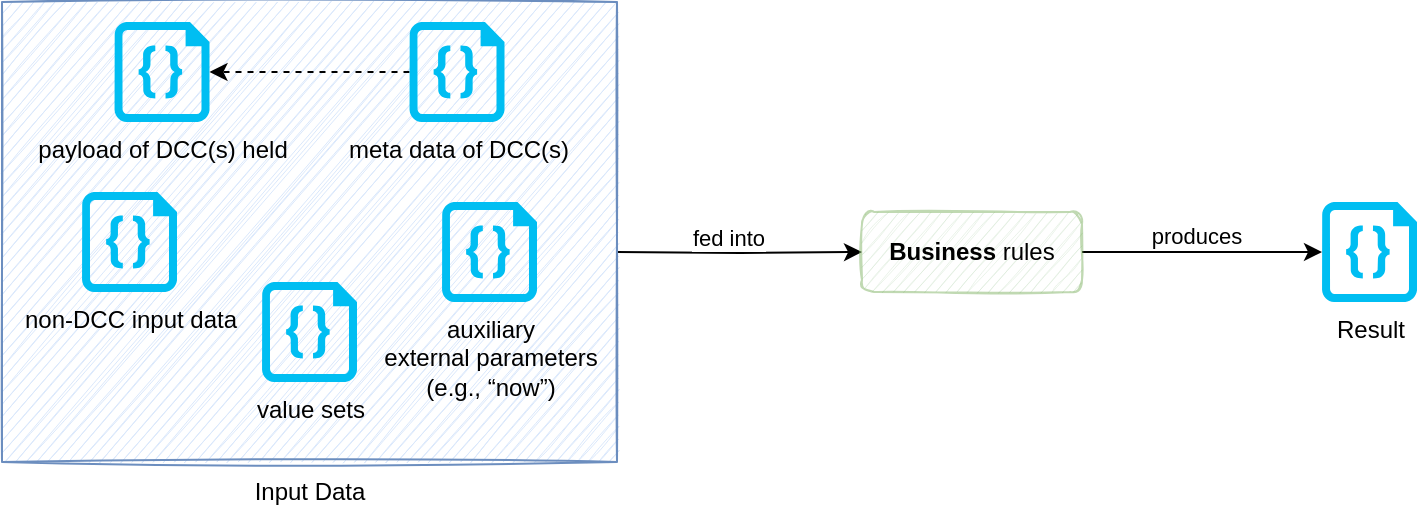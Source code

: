 <mxfile version="16.0.2" type="device"><diagram id="sSj183IfWD0TT-TxmVb-" name="Page-1"><mxGraphModel dx="1933" dy="1991" grid="1" gridSize="10" guides="1" tooltips="1" connect="1" arrows="1" fold="1" page="1" pageScale="1" pageWidth="827" pageHeight="1169" math="0" shadow="0"><root><mxCell id="0"/><mxCell id="1" parent="0"/><mxCell id="OvktzhXPOp4AU1dplYXa-4" style="edgeStyle=orthogonalEdgeStyle;rounded=0;orthogonalLoop=1;jettySize=auto;html=1;exitX=1;exitY=0.5;exitDx=0;exitDy=0;exitPerimeter=0;entryX=0;entryY=0.5;entryDx=0;entryDy=0;" parent="1" target="OvktzhXPOp4AU1dplYXa-2" edge="1"><mxGeometry relative="1" as="geometry"><mxPoint x="87.5" y="65" as="sourcePoint"/></mxGeometry></mxCell><mxCell id="OvktzhXPOp4AU1dplYXa-5" value="fed into" style="edgeLabel;html=1;align=center;verticalAlign=middle;resizable=0;points=[];" parent="OvktzhXPOp4AU1dplYXa-4" vertex="1" connectable="0"><mxGeometry x="-0.127" relative="1" as="geometry"><mxPoint x="2" y="-8" as="offset"/></mxGeometry></mxCell><mxCell id="OvktzhXPOp4AU1dplYXa-7" style="edgeStyle=orthogonalEdgeStyle;rounded=0;orthogonalLoop=1;jettySize=auto;html=1;exitX=1;exitY=0.5;exitDx=0;exitDy=0;entryX=0;entryY=0.5;entryDx=0;entryDy=0;entryPerimeter=0;" parent="1" source="OvktzhXPOp4AU1dplYXa-2" target="OvktzhXPOp4AU1dplYXa-6" edge="1"><mxGeometry relative="1" as="geometry"/></mxCell><mxCell id="OvktzhXPOp4AU1dplYXa-8" value="produces" style="edgeLabel;html=1;align=center;verticalAlign=middle;resizable=0;points=[];" parent="OvktzhXPOp4AU1dplYXa-7" vertex="1" connectable="0"><mxGeometry x="-0.083" y="1" relative="1" as="geometry"><mxPoint x="2" y="-7" as="offset"/></mxGeometry></mxCell><mxCell id="OvktzhXPOp4AU1dplYXa-2" value="&lt;b&gt;Business&lt;/b&gt; rules" style="rounded=1;whiteSpace=wrap;html=1;fillColor=#d5e8d4;strokeColor=#82b366;sketch=1;opacity=50;" parent="1" vertex="1"><mxGeometry x="210" y="45" width="110" height="40" as="geometry"/></mxCell><mxCell id="OvktzhXPOp4AU1dplYXa-6" value="Result" style="verticalLabelPosition=bottom;html=1;verticalAlign=top;align=center;strokeColor=none;fillColor=#00BEF2;shape=mxgraph.azure.code_file;pointerEvents=1;" parent="1" vertex="1"><mxGeometry x="440" y="40" width="47.5" height="50" as="geometry"/></mxCell><mxCell id="0VImlBoDHuQl-TXiG7-0-11" value="" style="rounded=0;whiteSpace=wrap;html=1;sketch=1;fillColor=#dae8fc;strokeColor=#6c8ebf;" parent="1" vertex="1"><mxGeometry x="-220" y="-60" width="307.5" height="230" as="geometry"/></mxCell><mxCell id="0VImlBoDHuQl-TXiG7-0-10" value="payload of DCC(s) held" style="verticalLabelPosition=bottom;html=1;verticalAlign=top;align=center;strokeColor=none;fillColor=#00BEF2;shape=mxgraph.azure.code_file;pointerEvents=1;" parent="1" vertex="1"><mxGeometry x="-163.75" y="-50" width="47.5" height="50" as="geometry"/></mxCell><mxCell id="0VImlBoDHuQl-TXiG7-0-16" style="edgeStyle=orthogonalEdgeStyle;rounded=0;orthogonalLoop=1;jettySize=auto;html=1;exitX=0;exitY=0.5;exitDx=0;exitDy=0;exitPerimeter=0;entryX=1;entryY=0.5;entryDx=0;entryDy=0;entryPerimeter=0;dashed=1;" parent="1" source="0VImlBoDHuQl-TXiG7-0-14" target="0VImlBoDHuQl-TXiG7-0-10" edge="1"><mxGeometry relative="1" as="geometry"/></mxCell><mxCell id="0VImlBoDHuQl-TXiG7-0-14" value="meta data of DCC(s)" style="verticalLabelPosition=bottom;html=1;verticalAlign=top;align=center;strokeColor=none;fillColor=#00BEF2;shape=mxgraph.azure.code_file;pointerEvents=1;" parent="1" vertex="1"><mxGeometry x="-16.25" y="-50" width="47.5" height="50" as="geometry"/></mxCell><mxCell id="0VImlBoDHuQl-TXiG7-0-15" value="non-DCC input data" style="verticalLabelPosition=bottom;html=1;verticalAlign=top;align=center;strokeColor=none;fillColor=#00BEF2;shape=mxgraph.azure.code_file;pointerEvents=1;" parent="1" vertex="1"><mxGeometry x="-180" y="35" width="47.5" height="50" as="geometry"/></mxCell><mxCell id="0VImlBoDHuQl-TXiG7-0-17" value="value sets" style="verticalLabelPosition=bottom;html=1;verticalAlign=top;align=center;strokeColor=none;fillColor=#00BEF2;shape=mxgraph.azure.code_file;pointerEvents=1;" parent="1" vertex="1"><mxGeometry x="-90" y="80" width="47.5" height="50" as="geometry"/></mxCell><mxCell id="0VImlBoDHuQl-TXiG7-0-18" value="auxiliary&lt;br&gt;external parameters&lt;br&gt;(e.g., “now”)" style="verticalLabelPosition=bottom;html=1;verticalAlign=top;align=center;strokeColor=none;fillColor=#00BEF2;shape=mxgraph.azure.code_file;pointerEvents=1;" parent="1" vertex="1"><mxGeometry y="40" width="47.5" height="50" as="geometry"/></mxCell><mxCell id="YDIaGq7hFheE73_LTSw9-1" value="Input Data" style="text;html=1;strokeColor=none;fillColor=none;align=center;verticalAlign=middle;whiteSpace=wrap;rounded=0;" parent="1" vertex="1"><mxGeometry x="-96.25" y="170" width="60" height="30" as="geometry"/></mxCell></root></mxGraphModel></diagram></mxfile>
